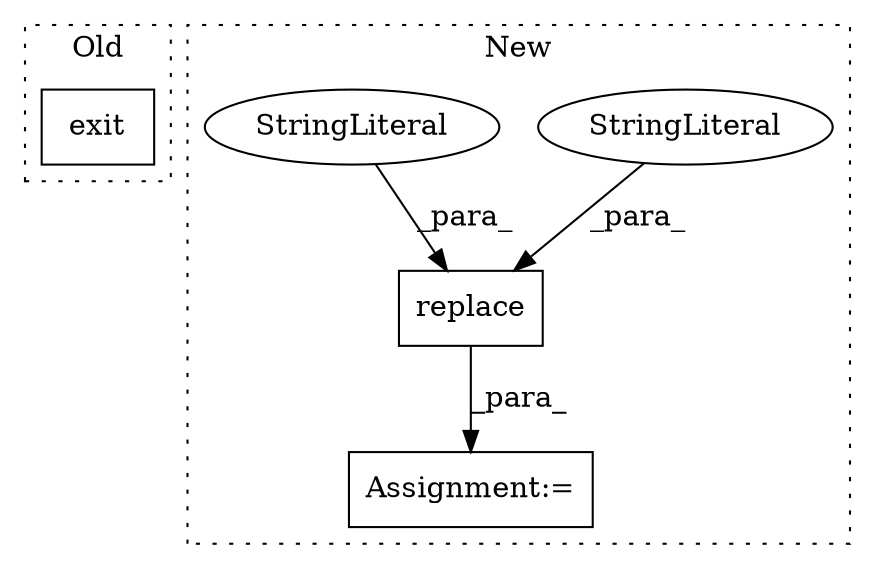digraph G {
subgraph cluster0 {
1 [label="exit" a="32" s="3688,3694" l="5,1" shape="box"];
label = "Old";
style="dotted";
}
subgraph cluster1 {
2 [label="replace" a="32" s="3699,3719" l="8,1" shape="box"];
3 [label="StringLiteral" a="45" s="3707" l="9" shape="ellipse"];
4 [label="StringLiteral" a="45" s="3717" l="2" shape="ellipse"];
5 [label="Assignment:=" a="7" s="3667" l="1" shape="box"];
label = "New";
style="dotted";
}
2 -> 5 [label="_para_"];
3 -> 2 [label="_para_"];
4 -> 2 [label="_para_"];
}